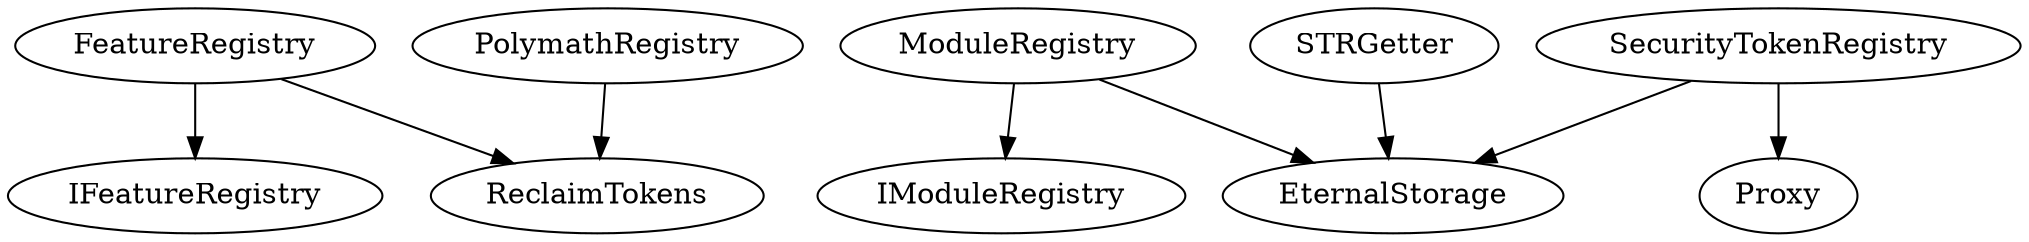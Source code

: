 digraph G {
  graph [ ratio = "auto", page = "40" ];
  "FeatureRegistry";
  "IFeatureRegistry";
  "ReclaimTokens";
  "ModuleRegistry";
  "IModuleRegistry";
  "EternalStorage";
  "PolymathRegistry";
  "SecurityTokenRegistry";
  "Proxy";
  "STRGetter";
  "FeatureRegistry" -> "IFeatureRegistry";
  "FeatureRegistry" -> "ReclaimTokens";
  "ModuleRegistry" -> "IModuleRegistry";
  "ModuleRegistry" -> "EternalStorage";
  "PolymathRegistry" -> "ReclaimTokens";
  "SecurityTokenRegistry" -> "EternalStorage";
  "SecurityTokenRegistry" -> "Proxy";
  "STRGetter" -> "EternalStorage";
}

